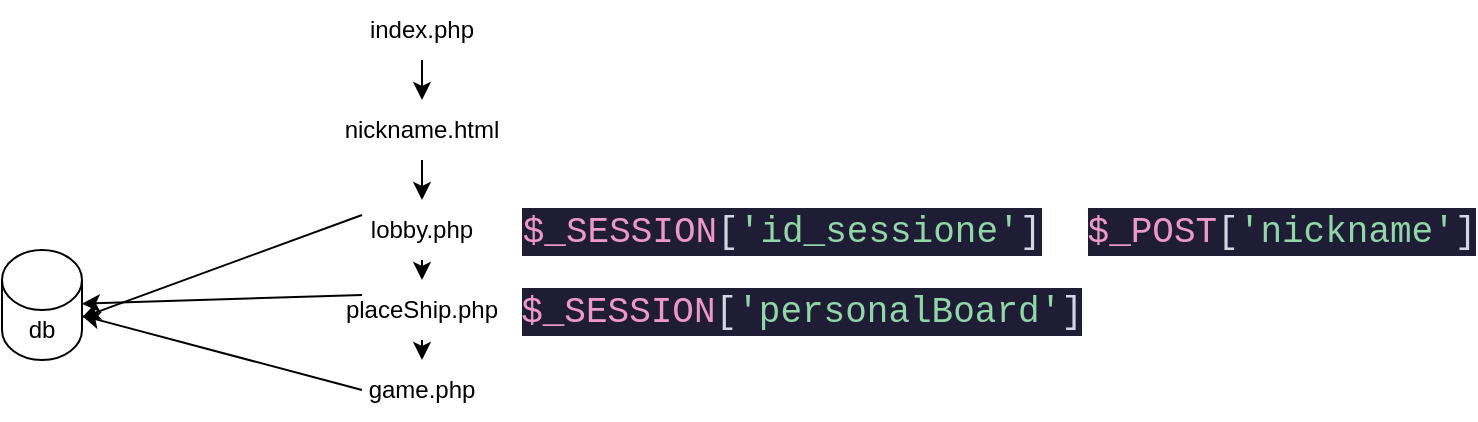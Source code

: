 <mxfile>
    <diagram id="md_77EJ9lSDVMyAsXpsa" name="Page-1">
        <mxGraphModel dx="932" dy="660" grid="1" gridSize="10" guides="1" tooltips="1" connect="1" arrows="1" fold="1" page="1" pageScale="1" pageWidth="1100" pageHeight="850" math="0" shadow="0">
            <root>
                <mxCell id="0"/>
                <mxCell id="1" parent="0"/>
                <mxCell id="7" style="edgeStyle=none;html=1;exitX=0.5;exitY=1;exitDx=0;exitDy=0;entryX=0.5;entryY=0;entryDx=0;entryDy=0;" edge="1" parent="1" source="2" target="3">
                    <mxGeometry relative="1" as="geometry"/>
                </mxCell>
                <mxCell id="2" value="index.php" style="text;html=1;strokeColor=none;fillColor=none;align=center;verticalAlign=middle;whiteSpace=wrap;rounded=0;" vertex="1" parent="1">
                    <mxGeometry x="270" y="80" width="60" height="30" as="geometry"/>
                </mxCell>
                <mxCell id="8" style="edgeStyle=none;html=1;exitX=0.5;exitY=1;exitDx=0;exitDy=0;" edge="1" parent="1" source="3" target="4">
                    <mxGeometry relative="1" as="geometry"/>
                </mxCell>
                <mxCell id="3" value="nickname.html" style="text;html=1;strokeColor=none;fillColor=none;align=center;verticalAlign=middle;whiteSpace=wrap;rounded=0;" vertex="1" parent="1">
                    <mxGeometry x="270" y="130" width="60" height="30" as="geometry"/>
                </mxCell>
                <mxCell id="9" style="edgeStyle=none;html=1;exitX=0.5;exitY=1;exitDx=0;exitDy=0;entryX=0.5;entryY=0;entryDx=0;entryDy=0;" edge="1" parent="1" source="4" target="5">
                    <mxGeometry relative="1" as="geometry"/>
                </mxCell>
                <mxCell id="17" style="edgeStyle=none;html=1;exitX=0;exitY=0.25;exitDx=0;exitDy=0;entryX=1;entryY=0;entryDx=0;entryDy=33.75;entryPerimeter=0;" edge="1" parent="1" source="4" target="16">
                    <mxGeometry relative="1" as="geometry"/>
                </mxCell>
                <mxCell id="4" value="lobby.php" style="text;html=1;strokeColor=none;fillColor=none;align=center;verticalAlign=middle;whiteSpace=wrap;rounded=0;" vertex="1" parent="1">
                    <mxGeometry x="270" y="180" width="60" height="30" as="geometry"/>
                </mxCell>
                <mxCell id="10" style="edgeStyle=none;html=1;exitX=0.5;exitY=1;exitDx=0;exitDy=0;" edge="1" parent="1" source="5" target="6">
                    <mxGeometry relative="1" as="geometry"/>
                </mxCell>
                <mxCell id="18" style="edgeStyle=none;html=1;exitX=0;exitY=0.25;exitDx=0;exitDy=0;" edge="1" parent="1" source="5" target="16">
                    <mxGeometry relative="1" as="geometry"/>
                </mxCell>
                <mxCell id="5" value="placeShip.php" style="text;html=1;strokeColor=none;fillColor=none;align=center;verticalAlign=middle;whiteSpace=wrap;rounded=0;" vertex="1" parent="1">
                    <mxGeometry x="270" y="220" width="60" height="30" as="geometry"/>
                </mxCell>
                <mxCell id="19" style="edgeStyle=none;html=1;exitX=0;exitY=0.5;exitDx=0;exitDy=0;" edge="1" parent="1" source="6" target="16">
                    <mxGeometry relative="1" as="geometry"/>
                </mxCell>
                <mxCell id="6" value="game.php" style="text;html=1;strokeColor=none;fillColor=none;align=center;verticalAlign=middle;whiteSpace=wrap;rounded=0;" vertex="1" parent="1">
                    <mxGeometry x="270" y="260" width="60" height="30" as="geometry"/>
                </mxCell>
                <mxCell id="12" value="&lt;div style=&quot;color: rgb(214, 213, 227); background-color: rgb(31, 29, 54); font-family: &amp;quot;Courier New&amp;quot;, Consolas, &amp;quot;Courier New&amp;quot;, monospace; font-size: 18px; line-height: 24px;&quot;&gt;&lt;div style=&quot;line-height: 24px;&quot;&gt;&lt;span style=&quot;color: #ed98cb;&quot;&gt;$_SESSION&lt;/span&gt;[&lt;span style=&quot;color: #91d6a7;&quot;&gt;'id_sessione'&lt;/span&gt;]&lt;/div&gt;&lt;/div&gt;" style="text;html=1;strokeColor=none;fillColor=none;align=center;verticalAlign=middle;whiteSpace=wrap;rounded=0;" vertex="1" parent="1">
                    <mxGeometry x="450" y="180" width="60" height="30" as="geometry"/>
                </mxCell>
                <mxCell id="14" value="&lt;div style=&quot;color: rgb(214, 213, 227); background-color: rgb(31, 29, 54); font-family: &amp;quot;Courier New&amp;quot;, Consolas, &amp;quot;Courier New&amp;quot;, monospace; font-size: 18px; line-height: 24px;&quot;&gt;&lt;span style=&quot;color: #ed98cb;&quot;&gt;$_POST&lt;/span&gt;[&lt;span style=&quot;color: #91d6a7;&quot;&gt;'nickname'&lt;/span&gt;]&lt;/div&gt;" style="text;html=1;strokeColor=none;fillColor=none;align=center;verticalAlign=middle;whiteSpace=wrap;rounded=0;" vertex="1" parent="1">
                    <mxGeometry x="700" y="180" width="60" height="30" as="geometry"/>
                </mxCell>
                <mxCell id="15" value="&lt;div style=&quot;color: rgb(214, 213, 227); background-color: rgb(31, 29, 54); font-family: &amp;quot;Courier New&amp;quot;, Consolas, &amp;quot;Courier New&amp;quot;, monospace; font-size: 18px; line-height: 24px;&quot;&gt;&lt;div style=&quot;line-height: 24px;&quot;&gt;&lt;span style=&quot;color: #ed98cb;&quot;&gt;$_SESSION&lt;/span&gt;[&lt;span style=&quot;color: #91d6a7;&quot;&gt;'personalBoard'&lt;/span&gt;]&lt;/div&gt;&lt;/div&gt;" style="text;html=1;strokeColor=none;fillColor=none;align=center;verticalAlign=middle;whiteSpace=wrap;rounded=0;" vertex="1" parent="1">
                    <mxGeometry x="460" y="220" width="60" height="30" as="geometry"/>
                </mxCell>
                <mxCell id="16" value="db" style="shape=cylinder3;whiteSpace=wrap;html=1;boundedLbl=1;backgroundOutline=1;size=15;" vertex="1" parent="1">
                    <mxGeometry x="90" y="205" width="40" height="55" as="geometry"/>
                </mxCell>
            </root>
        </mxGraphModel>
    </diagram>
</mxfile>
